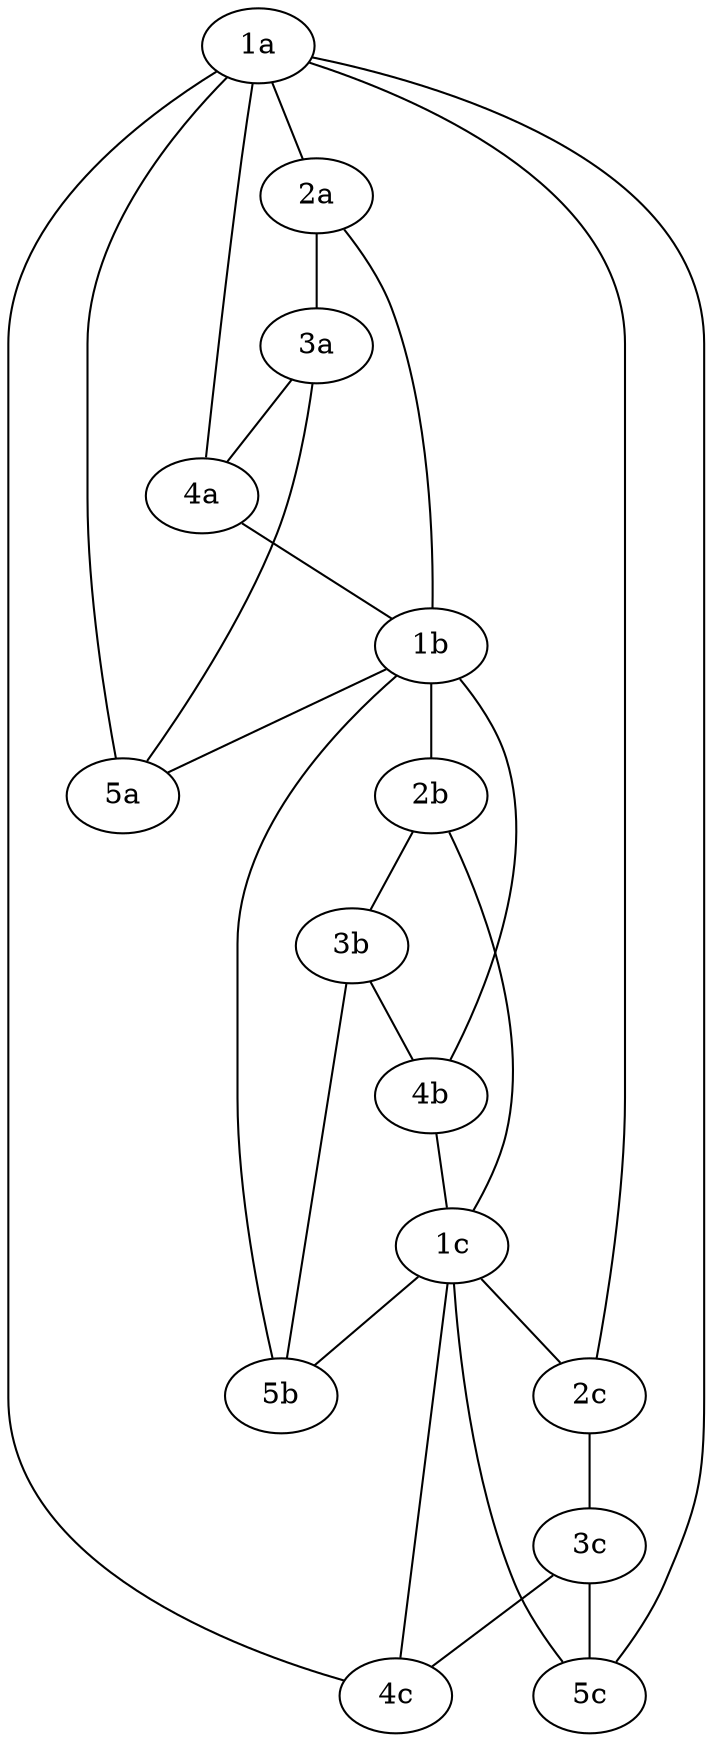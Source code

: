 graph G {
"1a";
"2a";
"3a";
"4a";
"5a";
"1b";
"2b";
"3b";
"4b";
"5b";
"1c";
"2c";
"3c";
"4c";
"5c";

"1a"--"2a" ;
"2a"--"3a" ;
"3a"--"4a" ;
"4a"--"1b" ;
"1b"--"5a" ;
"5a"--"1a" ;
"1a"--"4a" ;
"2a"--"1b" ;
"3a"--"5a" ;

"1b"--"2b" ;
"2b"--"3b" ;
"3b"--"4b" ;
"4b"--"1c" ;
"1c"--"5b" ;
"5b"--"1b" ;
"1b"--"4b" ;
"2b"--"1c" ;
"3b"--"5b" ;

"1c"--"2c" ;
"2c"--"3c" ;
"3c"--"4c" ;
"4c"--"1a" ;
"1a"--"5c" ;
"5c"--"1c" ;
"1c"--"4c" ;
"2c"--"1a" ;
"3c"--"5c" ;
}
